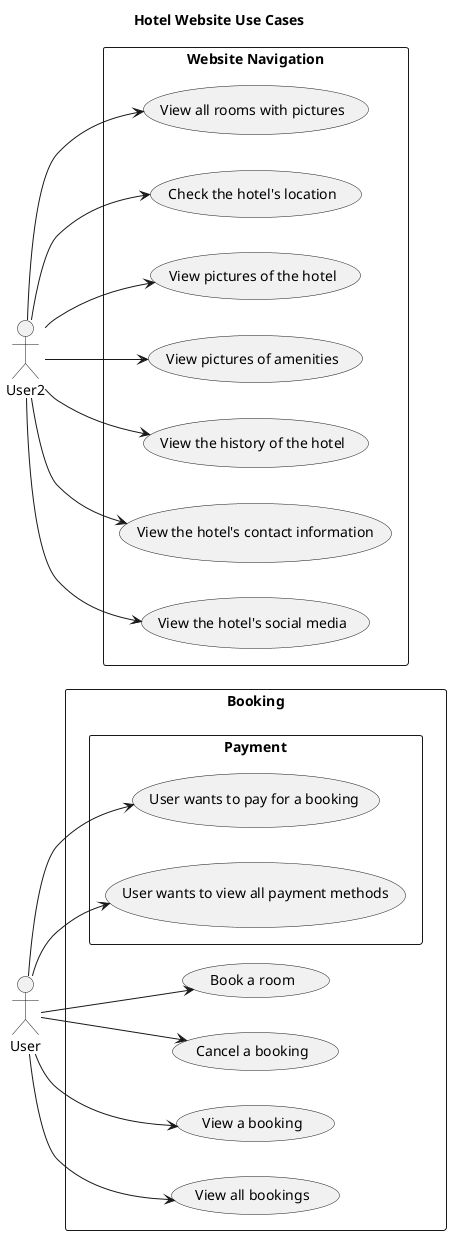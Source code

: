 @startuml

title Hotel Website Use Cases

' Should we design the use cases from an admin's PoV as well?
' How granular should I go with the use cases?

left to right direction

skinparam Shadowing false
skinparam Monochrome true
skinparam PackageStyle rectangle


package "Booking" {
  usecase "Book a room" as UC1
  usecase "Cancel a booking" as UC2
  usecase "View a booking" as UC3
  usecase "View all bookings" as UC4
    package "Payment" {
    usecase "User wants to pay for a booking" as UC5
    usecase "User wants to view all payment methods" as UC6
}
}

package "Website Navigation" {
  usecase "View all rooms with pictures" as UC7
  usecase "Check the hotel's location" as UC8
  usecase "View pictures of the hotel" as UC9
  usecase "View pictures of amenities" as UC10
  usecase "View the history of the hotel" as UC11
  usecase "View the hotel's contact information" as UC12
  usecase "View the hotel's social media" as UC13
}

User --> UC1
User --> UC2
User --> UC3
User --> UC4
User --> UC5
User --> UC6
User2 --> UC7
User2 --> UC8
User2 --> UC9
User2 --> UC10
User2 --> UC11
User2 --> UC12
User2 --> UC13


' For some reason, this layout just doesn't feel right. 
' Feels too simple and at the same time convoluted, if that makes sense
' Need to think more about this.

@enduml